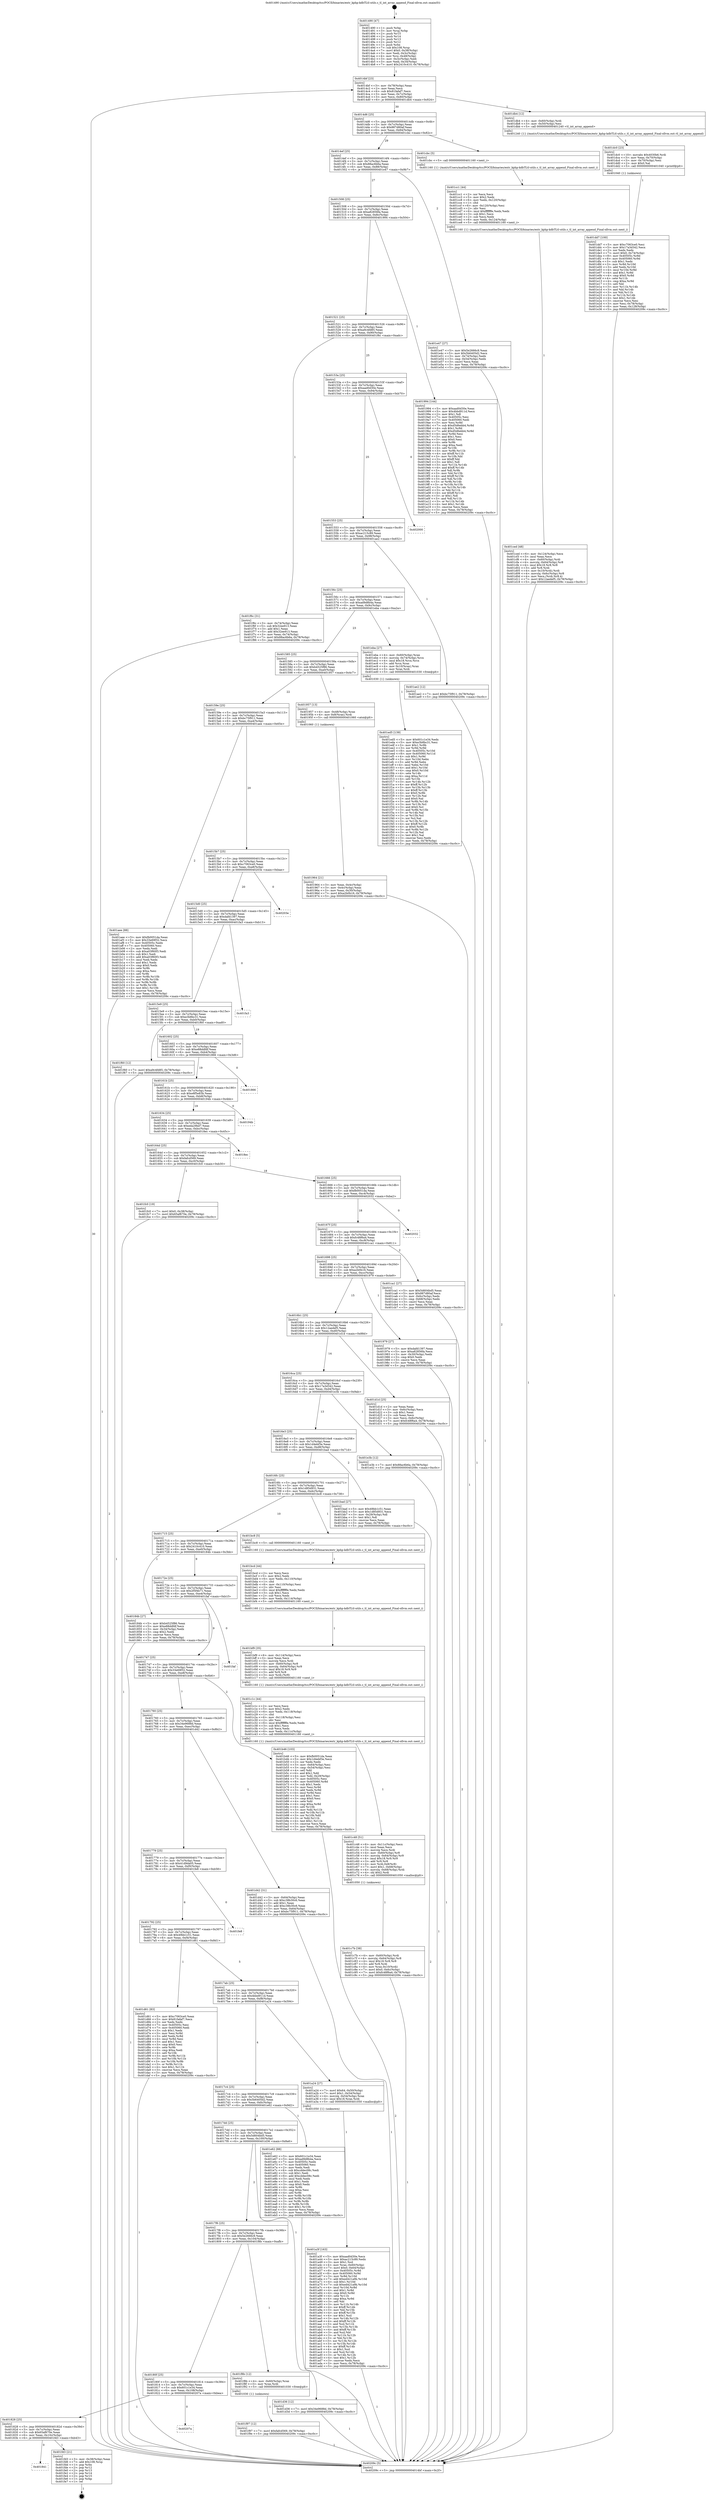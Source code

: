 digraph "0x401490" {
  label = "0x401490 (/mnt/c/Users/mathe/Desktop/tcc/POCII/binaries/extr_kphp-kdbTLtl-utils.c_tl_int_array_append_Final-ollvm.out::main(0))"
  labelloc = "t"
  node[shape=record]

  Entry [label="",width=0.3,height=0.3,shape=circle,fillcolor=black,style=filled]
  "0x4014bf" [label="{
     0x4014bf [23]\l
     | [instrs]\l
     &nbsp;&nbsp;0x4014bf \<+3\>: mov -0x78(%rbp),%eax\l
     &nbsp;&nbsp;0x4014c2 \<+2\>: mov %eax,%ecx\l
     &nbsp;&nbsp;0x4014c4 \<+6\>: sub $0x81fafaf7,%ecx\l
     &nbsp;&nbsp;0x4014ca \<+3\>: mov %eax,-0x7c(%rbp)\l
     &nbsp;&nbsp;0x4014cd \<+3\>: mov %ecx,-0x80(%rbp)\l
     &nbsp;&nbsp;0x4014d0 \<+6\>: je 0000000000401db4 \<main+0x924\>\l
  }"]
  "0x401db4" [label="{
     0x401db4 [12]\l
     | [instrs]\l
     &nbsp;&nbsp;0x401db4 \<+4\>: mov -0x60(%rbp),%rdi\l
     &nbsp;&nbsp;0x401db8 \<+3\>: mov -0x50(%rbp),%esi\l
     &nbsp;&nbsp;0x401dbb \<+5\>: call 0000000000401240 \<tl_int_array_append\>\l
     | [calls]\l
     &nbsp;&nbsp;0x401240 \{1\} (/mnt/c/Users/mathe/Desktop/tcc/POCII/binaries/extr_kphp-kdbTLtl-utils.c_tl_int_array_append_Final-ollvm.out::tl_int_array_append)\l
  }"]
  "0x4014d6" [label="{
     0x4014d6 [25]\l
     | [instrs]\l
     &nbsp;&nbsp;0x4014d6 \<+5\>: jmp 00000000004014db \<main+0x4b\>\l
     &nbsp;&nbsp;0x4014db \<+3\>: mov -0x7c(%rbp),%eax\l
     &nbsp;&nbsp;0x4014de \<+5\>: sub $0x887d80af,%eax\l
     &nbsp;&nbsp;0x4014e3 \<+6\>: mov %eax,-0x84(%rbp)\l
     &nbsp;&nbsp;0x4014e9 \<+6\>: je 0000000000401cbc \<main+0x82c\>\l
  }"]
  Exit [label="",width=0.3,height=0.3,shape=circle,fillcolor=black,style=filled,peripheries=2]
  "0x401cbc" [label="{
     0x401cbc [5]\l
     | [instrs]\l
     &nbsp;&nbsp;0x401cbc \<+5\>: call 0000000000401160 \<next_i\>\l
     | [calls]\l
     &nbsp;&nbsp;0x401160 \{1\} (/mnt/c/Users/mathe/Desktop/tcc/POCII/binaries/extr_kphp-kdbTLtl-utils.c_tl_int_array_append_Final-ollvm.out::next_i)\l
  }"]
  "0x4014ef" [label="{
     0x4014ef [25]\l
     | [instrs]\l
     &nbsp;&nbsp;0x4014ef \<+5\>: jmp 00000000004014f4 \<main+0x64\>\l
     &nbsp;&nbsp;0x4014f4 \<+3\>: mov -0x7c(%rbp),%eax\l
     &nbsp;&nbsp;0x4014f7 \<+5\>: sub $0x88ac6b6a,%eax\l
     &nbsp;&nbsp;0x4014fc \<+6\>: mov %eax,-0x88(%rbp)\l
     &nbsp;&nbsp;0x401502 \<+6\>: je 0000000000401e47 \<main+0x9b7\>\l
  }"]
  "0x401841" [label="{
     0x401841\l
  }", style=dashed]
  "0x401e47" [label="{
     0x401e47 [27]\l
     | [instrs]\l
     &nbsp;&nbsp;0x401e47 \<+5\>: mov $0x5e2666c9,%eax\l
     &nbsp;&nbsp;0x401e4c \<+5\>: mov $0x5b6405d2,%ecx\l
     &nbsp;&nbsp;0x401e51 \<+3\>: mov -0x74(%rbp),%edx\l
     &nbsp;&nbsp;0x401e54 \<+3\>: cmp -0x54(%rbp),%edx\l
     &nbsp;&nbsp;0x401e57 \<+3\>: cmovl %ecx,%eax\l
     &nbsp;&nbsp;0x401e5a \<+3\>: mov %eax,-0x78(%rbp)\l
     &nbsp;&nbsp;0x401e5d \<+5\>: jmp 000000000040209c \<main+0xc0c\>\l
  }"]
  "0x401508" [label="{
     0x401508 [25]\l
     | [instrs]\l
     &nbsp;&nbsp;0x401508 \<+5\>: jmp 000000000040150d \<main+0x7d\>\l
     &nbsp;&nbsp;0x40150d \<+3\>: mov -0x7c(%rbp),%eax\l
     &nbsp;&nbsp;0x401510 \<+5\>: sub $0xa82856fa,%eax\l
     &nbsp;&nbsp;0x401515 \<+6\>: mov %eax,-0x8c(%rbp)\l
     &nbsp;&nbsp;0x40151b \<+6\>: je 0000000000401994 \<main+0x504\>\l
  }"]
  "0x401fd3" [label="{
     0x401fd3 [21]\l
     | [instrs]\l
     &nbsp;&nbsp;0x401fd3 \<+3\>: mov -0x38(%rbp),%eax\l
     &nbsp;&nbsp;0x401fd6 \<+7\>: add $0x108,%rsp\l
     &nbsp;&nbsp;0x401fdd \<+1\>: pop %rbx\l
     &nbsp;&nbsp;0x401fde \<+2\>: pop %r12\l
     &nbsp;&nbsp;0x401fe0 \<+2\>: pop %r13\l
     &nbsp;&nbsp;0x401fe2 \<+2\>: pop %r14\l
     &nbsp;&nbsp;0x401fe4 \<+2\>: pop %r15\l
     &nbsp;&nbsp;0x401fe6 \<+1\>: pop %rbp\l
     &nbsp;&nbsp;0x401fe7 \<+1\>: ret\l
  }"]
  "0x401994" [label="{
     0x401994 [144]\l
     | [instrs]\l
     &nbsp;&nbsp;0x401994 \<+5\>: mov $0xaad0d30e,%eax\l
     &nbsp;&nbsp;0x401999 \<+5\>: mov $0x4bbd911d,%ecx\l
     &nbsp;&nbsp;0x40199e \<+2\>: mov $0x1,%dl\l
     &nbsp;&nbsp;0x4019a0 \<+7\>: mov 0x40505c,%esi\l
     &nbsp;&nbsp;0x4019a7 \<+7\>: mov 0x405060,%edi\l
     &nbsp;&nbsp;0x4019ae \<+3\>: mov %esi,%r8d\l
     &nbsp;&nbsp;0x4019b1 \<+7\>: sub $0xd5d6ebb4,%r8d\l
     &nbsp;&nbsp;0x4019b8 \<+4\>: sub $0x1,%r8d\l
     &nbsp;&nbsp;0x4019bc \<+7\>: add $0xd5d6ebb4,%r8d\l
     &nbsp;&nbsp;0x4019c3 \<+4\>: imul %r8d,%esi\l
     &nbsp;&nbsp;0x4019c7 \<+3\>: and $0x1,%esi\l
     &nbsp;&nbsp;0x4019ca \<+3\>: cmp $0x0,%esi\l
     &nbsp;&nbsp;0x4019cd \<+4\>: sete %r9b\l
     &nbsp;&nbsp;0x4019d1 \<+3\>: cmp $0xa,%edi\l
     &nbsp;&nbsp;0x4019d4 \<+4\>: setl %r10b\l
     &nbsp;&nbsp;0x4019d8 \<+3\>: mov %r9b,%r11b\l
     &nbsp;&nbsp;0x4019db \<+4\>: xor $0xff,%r11b\l
     &nbsp;&nbsp;0x4019df \<+3\>: mov %r10b,%bl\l
     &nbsp;&nbsp;0x4019e2 \<+3\>: xor $0xff,%bl\l
     &nbsp;&nbsp;0x4019e5 \<+3\>: xor $0x1,%dl\l
     &nbsp;&nbsp;0x4019e8 \<+3\>: mov %r11b,%r14b\l
     &nbsp;&nbsp;0x4019eb \<+4\>: and $0xff,%r14b\l
     &nbsp;&nbsp;0x4019ef \<+3\>: and %dl,%r9b\l
     &nbsp;&nbsp;0x4019f2 \<+3\>: mov %bl,%r15b\l
     &nbsp;&nbsp;0x4019f5 \<+4\>: and $0xff,%r15b\l
     &nbsp;&nbsp;0x4019f9 \<+3\>: and %dl,%r10b\l
     &nbsp;&nbsp;0x4019fc \<+3\>: or %r9b,%r14b\l
     &nbsp;&nbsp;0x4019ff \<+3\>: or %r10b,%r15b\l
     &nbsp;&nbsp;0x401a02 \<+3\>: xor %r15b,%r14b\l
     &nbsp;&nbsp;0x401a05 \<+3\>: or %bl,%r11b\l
     &nbsp;&nbsp;0x401a08 \<+4\>: xor $0xff,%r11b\l
     &nbsp;&nbsp;0x401a0c \<+3\>: or $0x1,%dl\l
     &nbsp;&nbsp;0x401a0f \<+3\>: and %dl,%r11b\l
     &nbsp;&nbsp;0x401a12 \<+3\>: or %r11b,%r14b\l
     &nbsp;&nbsp;0x401a15 \<+4\>: test $0x1,%r14b\l
     &nbsp;&nbsp;0x401a19 \<+3\>: cmovne %ecx,%eax\l
     &nbsp;&nbsp;0x401a1c \<+3\>: mov %eax,-0x78(%rbp)\l
     &nbsp;&nbsp;0x401a1f \<+5\>: jmp 000000000040209c \<main+0xc0c\>\l
  }"]
  "0x401521" [label="{
     0x401521 [25]\l
     | [instrs]\l
     &nbsp;&nbsp;0x401521 \<+5\>: jmp 0000000000401526 \<main+0x96\>\l
     &nbsp;&nbsp;0x401526 \<+3\>: mov -0x7c(%rbp),%eax\l
     &nbsp;&nbsp;0x401529 \<+5\>: sub $0xa9c4fd85,%eax\l
     &nbsp;&nbsp;0x40152e \<+6\>: mov %eax,-0x90(%rbp)\l
     &nbsp;&nbsp;0x401534 \<+6\>: je 0000000000401f6c \<main+0xadc\>\l
  }"]
  "0x401828" [label="{
     0x401828 [25]\l
     | [instrs]\l
     &nbsp;&nbsp;0x401828 \<+5\>: jmp 000000000040182d \<main+0x39d\>\l
     &nbsp;&nbsp;0x40182d \<+3\>: mov -0x7c(%rbp),%eax\l
     &nbsp;&nbsp;0x401830 \<+5\>: sub $0x65af670e,%eax\l
     &nbsp;&nbsp;0x401835 \<+6\>: mov %eax,-0x10c(%rbp)\l
     &nbsp;&nbsp;0x40183b \<+6\>: je 0000000000401fd3 \<main+0xb43\>\l
  }"]
  "0x401f6c" [label="{
     0x401f6c [31]\l
     | [instrs]\l
     &nbsp;&nbsp;0x401f6c \<+3\>: mov -0x74(%rbp),%eax\l
     &nbsp;&nbsp;0x401f6f \<+5\>: sub $0x32ee913,%eax\l
     &nbsp;&nbsp;0x401f74 \<+3\>: add $0x1,%eax\l
     &nbsp;&nbsp;0x401f77 \<+5\>: add $0x32ee913,%eax\l
     &nbsp;&nbsp;0x401f7c \<+3\>: mov %eax,-0x74(%rbp)\l
     &nbsp;&nbsp;0x401f7f \<+7\>: movl $0x88ac6b6a,-0x78(%rbp)\l
     &nbsp;&nbsp;0x401f86 \<+5\>: jmp 000000000040209c \<main+0xc0c\>\l
  }"]
  "0x40153a" [label="{
     0x40153a [25]\l
     | [instrs]\l
     &nbsp;&nbsp;0x40153a \<+5\>: jmp 000000000040153f \<main+0xaf\>\l
     &nbsp;&nbsp;0x40153f \<+3\>: mov -0x7c(%rbp),%eax\l
     &nbsp;&nbsp;0x401542 \<+5\>: sub $0xaad0d30e,%eax\l
     &nbsp;&nbsp;0x401547 \<+6\>: mov %eax,-0x94(%rbp)\l
     &nbsp;&nbsp;0x40154d \<+6\>: je 0000000000402000 \<main+0xb70\>\l
  }"]
  "0x40207a" [label="{
     0x40207a\l
  }", style=dashed]
  "0x402000" [label="{
     0x402000\l
  }", style=dashed]
  "0x401553" [label="{
     0x401553 [25]\l
     | [instrs]\l
     &nbsp;&nbsp;0x401553 \<+5\>: jmp 0000000000401558 \<main+0xc8\>\l
     &nbsp;&nbsp;0x401558 \<+3\>: mov -0x7c(%rbp),%eax\l
     &nbsp;&nbsp;0x40155b \<+5\>: sub $0xac215c89,%eax\l
     &nbsp;&nbsp;0x401560 \<+6\>: mov %eax,-0x98(%rbp)\l
     &nbsp;&nbsp;0x401566 \<+6\>: je 0000000000401ae2 \<main+0x652\>\l
  }"]
  "0x401f97" [label="{
     0x401f97 [12]\l
     | [instrs]\l
     &nbsp;&nbsp;0x401f97 \<+7\>: movl $0xfafcd569,-0x78(%rbp)\l
     &nbsp;&nbsp;0x401f9e \<+5\>: jmp 000000000040209c \<main+0xc0c\>\l
  }"]
  "0x401ae2" [label="{
     0x401ae2 [12]\l
     | [instrs]\l
     &nbsp;&nbsp;0x401ae2 \<+7\>: movl $0xbc75f911,-0x78(%rbp)\l
     &nbsp;&nbsp;0x401ae9 \<+5\>: jmp 000000000040209c \<main+0xc0c\>\l
  }"]
  "0x40156c" [label="{
     0x40156c [25]\l
     | [instrs]\l
     &nbsp;&nbsp;0x40156c \<+5\>: jmp 0000000000401571 \<main+0xe1\>\l
     &nbsp;&nbsp;0x401571 \<+3\>: mov -0x7c(%rbp),%eax\l
     &nbsp;&nbsp;0x401574 \<+5\>: sub $0xad9d8b4a,%eax\l
     &nbsp;&nbsp;0x401579 \<+6\>: mov %eax,-0x9c(%rbp)\l
     &nbsp;&nbsp;0x40157f \<+6\>: je 0000000000401eba \<main+0xa2a\>\l
  }"]
  "0x40180f" [label="{
     0x40180f [25]\l
     | [instrs]\l
     &nbsp;&nbsp;0x40180f \<+5\>: jmp 0000000000401814 \<main+0x384\>\l
     &nbsp;&nbsp;0x401814 \<+3\>: mov -0x7c(%rbp),%eax\l
     &nbsp;&nbsp;0x401817 \<+5\>: sub $0x601c1e34,%eax\l
     &nbsp;&nbsp;0x40181c \<+6\>: mov %eax,-0x108(%rbp)\l
     &nbsp;&nbsp;0x401822 \<+6\>: je 000000000040207a \<main+0xbea\>\l
  }"]
  "0x401eba" [label="{
     0x401eba [27]\l
     | [instrs]\l
     &nbsp;&nbsp;0x401eba \<+4\>: mov -0x60(%rbp),%rax\l
     &nbsp;&nbsp;0x401ebe \<+4\>: movslq -0x74(%rbp),%rcx\l
     &nbsp;&nbsp;0x401ec2 \<+4\>: imul $0x18,%rcx,%rcx\l
     &nbsp;&nbsp;0x401ec6 \<+3\>: add %rcx,%rax\l
     &nbsp;&nbsp;0x401ec9 \<+4\>: mov 0x10(%rax),%rax\l
     &nbsp;&nbsp;0x401ecd \<+3\>: mov %rax,%rdi\l
     &nbsp;&nbsp;0x401ed0 \<+5\>: call 0000000000401030 \<free@plt\>\l
     | [calls]\l
     &nbsp;&nbsp;0x401030 \{1\} (unknown)\l
  }"]
  "0x401585" [label="{
     0x401585 [25]\l
     | [instrs]\l
     &nbsp;&nbsp;0x401585 \<+5\>: jmp 000000000040158a \<main+0xfa\>\l
     &nbsp;&nbsp;0x40158a \<+3\>: mov -0x7c(%rbp),%eax\l
     &nbsp;&nbsp;0x40158d \<+5\>: sub $0xb4525f86,%eax\l
     &nbsp;&nbsp;0x401592 \<+6\>: mov %eax,-0xa0(%rbp)\l
     &nbsp;&nbsp;0x401598 \<+6\>: je 0000000000401957 \<main+0x4c7\>\l
  }"]
  "0x401f8b" [label="{
     0x401f8b [12]\l
     | [instrs]\l
     &nbsp;&nbsp;0x401f8b \<+4\>: mov -0x60(%rbp),%rax\l
     &nbsp;&nbsp;0x401f8f \<+3\>: mov %rax,%rdi\l
     &nbsp;&nbsp;0x401f92 \<+5\>: call 0000000000401030 \<free@plt\>\l
     | [calls]\l
     &nbsp;&nbsp;0x401030 \{1\} (unknown)\l
  }"]
  "0x401957" [label="{
     0x401957 [13]\l
     | [instrs]\l
     &nbsp;&nbsp;0x401957 \<+4\>: mov -0x48(%rbp),%rax\l
     &nbsp;&nbsp;0x40195b \<+4\>: mov 0x8(%rax),%rdi\l
     &nbsp;&nbsp;0x40195f \<+5\>: call 0000000000401060 \<atoi@plt\>\l
     | [calls]\l
     &nbsp;&nbsp;0x401060 \{1\} (unknown)\l
  }"]
  "0x40159e" [label="{
     0x40159e [25]\l
     | [instrs]\l
     &nbsp;&nbsp;0x40159e \<+5\>: jmp 00000000004015a3 \<main+0x113\>\l
     &nbsp;&nbsp;0x4015a3 \<+3\>: mov -0x7c(%rbp),%eax\l
     &nbsp;&nbsp;0x4015a6 \<+5\>: sub $0xbc75f911,%eax\l
     &nbsp;&nbsp;0x4015ab \<+6\>: mov %eax,-0xa4(%rbp)\l
     &nbsp;&nbsp;0x4015b1 \<+6\>: je 0000000000401aee \<main+0x65e\>\l
  }"]
  "0x401ed5" [label="{
     0x401ed5 [139]\l
     | [instrs]\l
     &nbsp;&nbsp;0x401ed5 \<+5\>: mov $0x601c1e34,%edx\l
     &nbsp;&nbsp;0x401eda \<+5\>: mov $0xe3b8bc31,%esi\l
     &nbsp;&nbsp;0x401edf \<+3\>: mov $0x1,%r8b\l
     &nbsp;&nbsp;0x401ee2 \<+3\>: xor %r9d,%r9d\l
     &nbsp;&nbsp;0x401ee5 \<+8\>: mov 0x40505c,%r10d\l
     &nbsp;&nbsp;0x401eed \<+8\>: mov 0x405060,%r11d\l
     &nbsp;&nbsp;0x401ef5 \<+4\>: sub $0x1,%r9d\l
     &nbsp;&nbsp;0x401ef9 \<+3\>: mov %r10d,%ebx\l
     &nbsp;&nbsp;0x401efc \<+3\>: add %r9d,%ebx\l
     &nbsp;&nbsp;0x401eff \<+4\>: imul %ebx,%r10d\l
     &nbsp;&nbsp;0x401f03 \<+4\>: and $0x1,%r10d\l
     &nbsp;&nbsp;0x401f07 \<+4\>: cmp $0x0,%r10d\l
     &nbsp;&nbsp;0x401f0b \<+4\>: sete %r14b\l
     &nbsp;&nbsp;0x401f0f \<+4\>: cmp $0xa,%r11d\l
     &nbsp;&nbsp;0x401f13 \<+4\>: setl %r15b\l
     &nbsp;&nbsp;0x401f17 \<+3\>: mov %r14b,%r12b\l
     &nbsp;&nbsp;0x401f1a \<+4\>: xor $0xff,%r12b\l
     &nbsp;&nbsp;0x401f1e \<+3\>: mov %r15b,%r13b\l
     &nbsp;&nbsp;0x401f21 \<+4\>: xor $0xff,%r13b\l
     &nbsp;&nbsp;0x401f25 \<+4\>: xor $0x0,%r8b\l
     &nbsp;&nbsp;0x401f29 \<+3\>: mov %r12b,%al\l
     &nbsp;&nbsp;0x401f2c \<+2\>: and $0x0,%al\l
     &nbsp;&nbsp;0x401f2e \<+3\>: and %r8b,%r14b\l
     &nbsp;&nbsp;0x401f31 \<+3\>: mov %r13b,%cl\l
     &nbsp;&nbsp;0x401f34 \<+3\>: and $0x0,%cl\l
     &nbsp;&nbsp;0x401f37 \<+3\>: and %r8b,%r15b\l
     &nbsp;&nbsp;0x401f3a \<+3\>: or %r14b,%al\l
     &nbsp;&nbsp;0x401f3d \<+3\>: or %r15b,%cl\l
     &nbsp;&nbsp;0x401f40 \<+2\>: xor %cl,%al\l
     &nbsp;&nbsp;0x401f42 \<+3\>: or %r13b,%r12b\l
     &nbsp;&nbsp;0x401f45 \<+4\>: xor $0xff,%r12b\l
     &nbsp;&nbsp;0x401f49 \<+4\>: or $0x0,%r8b\l
     &nbsp;&nbsp;0x401f4d \<+3\>: and %r8b,%r12b\l
     &nbsp;&nbsp;0x401f50 \<+3\>: or %r12b,%al\l
     &nbsp;&nbsp;0x401f53 \<+2\>: test $0x1,%al\l
     &nbsp;&nbsp;0x401f55 \<+3\>: cmovne %esi,%edx\l
     &nbsp;&nbsp;0x401f58 \<+3\>: mov %edx,-0x78(%rbp)\l
     &nbsp;&nbsp;0x401f5b \<+5\>: jmp 000000000040209c \<main+0xc0c\>\l
  }"]
  "0x401aee" [label="{
     0x401aee [88]\l
     | [instrs]\l
     &nbsp;&nbsp;0x401aee \<+5\>: mov $0xfb0051da,%eax\l
     &nbsp;&nbsp;0x401af3 \<+5\>: mov $0x33e69f32,%ecx\l
     &nbsp;&nbsp;0x401af8 \<+7\>: mov 0x40505c,%edx\l
     &nbsp;&nbsp;0x401aff \<+7\>: mov 0x405060,%esi\l
     &nbsp;&nbsp;0x401b06 \<+2\>: mov %edx,%edi\l
     &nbsp;&nbsp;0x401b08 \<+6\>: sub $0xa03f60f3,%edi\l
     &nbsp;&nbsp;0x401b0e \<+3\>: sub $0x1,%edi\l
     &nbsp;&nbsp;0x401b11 \<+6\>: add $0xa03f60f3,%edi\l
     &nbsp;&nbsp;0x401b17 \<+3\>: imul %edi,%edx\l
     &nbsp;&nbsp;0x401b1a \<+3\>: and $0x1,%edx\l
     &nbsp;&nbsp;0x401b1d \<+3\>: cmp $0x0,%edx\l
     &nbsp;&nbsp;0x401b20 \<+4\>: sete %r8b\l
     &nbsp;&nbsp;0x401b24 \<+3\>: cmp $0xa,%esi\l
     &nbsp;&nbsp;0x401b27 \<+4\>: setl %r9b\l
     &nbsp;&nbsp;0x401b2b \<+3\>: mov %r8b,%r10b\l
     &nbsp;&nbsp;0x401b2e \<+3\>: and %r9b,%r10b\l
     &nbsp;&nbsp;0x401b31 \<+3\>: xor %r9b,%r8b\l
     &nbsp;&nbsp;0x401b34 \<+3\>: or %r8b,%r10b\l
     &nbsp;&nbsp;0x401b37 \<+4\>: test $0x1,%r10b\l
     &nbsp;&nbsp;0x401b3b \<+3\>: cmovne %ecx,%eax\l
     &nbsp;&nbsp;0x401b3e \<+3\>: mov %eax,-0x78(%rbp)\l
     &nbsp;&nbsp;0x401b41 \<+5\>: jmp 000000000040209c \<main+0xc0c\>\l
  }"]
  "0x4015b7" [label="{
     0x4015b7 [25]\l
     | [instrs]\l
     &nbsp;&nbsp;0x4015b7 \<+5\>: jmp 00000000004015bc \<main+0x12c\>\l
     &nbsp;&nbsp;0x4015bc \<+3\>: mov -0x7c(%rbp),%eax\l
     &nbsp;&nbsp;0x4015bf \<+5\>: sub $0xc7063ce0,%eax\l
     &nbsp;&nbsp;0x4015c4 \<+6\>: mov %eax,-0xa8(%rbp)\l
     &nbsp;&nbsp;0x4015ca \<+6\>: je 000000000040203e \<main+0xbae\>\l
  }"]
  "0x401dd7" [label="{
     0x401dd7 [100]\l
     | [instrs]\l
     &nbsp;&nbsp;0x401dd7 \<+5\>: mov $0xc7063ce0,%esi\l
     &nbsp;&nbsp;0x401ddc \<+5\>: mov $0x17a3d342,%ecx\l
     &nbsp;&nbsp;0x401de1 \<+2\>: xor %edx,%edx\l
     &nbsp;&nbsp;0x401de3 \<+7\>: movl $0x0,-0x74(%rbp)\l
     &nbsp;&nbsp;0x401dea \<+8\>: mov 0x40505c,%r8d\l
     &nbsp;&nbsp;0x401df2 \<+8\>: mov 0x405060,%r9d\l
     &nbsp;&nbsp;0x401dfa \<+3\>: sub $0x1,%edx\l
     &nbsp;&nbsp;0x401dfd \<+3\>: mov %r8d,%r10d\l
     &nbsp;&nbsp;0x401e00 \<+3\>: add %edx,%r10d\l
     &nbsp;&nbsp;0x401e03 \<+4\>: imul %r10d,%r8d\l
     &nbsp;&nbsp;0x401e07 \<+4\>: and $0x1,%r8d\l
     &nbsp;&nbsp;0x401e0b \<+4\>: cmp $0x0,%r8d\l
     &nbsp;&nbsp;0x401e0f \<+4\>: sete %r11b\l
     &nbsp;&nbsp;0x401e13 \<+4\>: cmp $0xa,%r9d\l
     &nbsp;&nbsp;0x401e17 \<+3\>: setl %bl\l
     &nbsp;&nbsp;0x401e1a \<+3\>: mov %r11b,%r14b\l
     &nbsp;&nbsp;0x401e1d \<+3\>: and %bl,%r14b\l
     &nbsp;&nbsp;0x401e20 \<+3\>: xor %bl,%r11b\l
     &nbsp;&nbsp;0x401e23 \<+3\>: or %r11b,%r14b\l
     &nbsp;&nbsp;0x401e26 \<+4\>: test $0x1,%r14b\l
     &nbsp;&nbsp;0x401e2a \<+3\>: cmovne %ecx,%esi\l
     &nbsp;&nbsp;0x401e2d \<+3\>: mov %esi,-0x78(%rbp)\l
     &nbsp;&nbsp;0x401e30 \<+6\>: mov %eax,-0x128(%rbp)\l
     &nbsp;&nbsp;0x401e36 \<+5\>: jmp 000000000040209c \<main+0xc0c\>\l
  }"]
  "0x40203e" [label="{
     0x40203e\l
  }", style=dashed]
  "0x4015d0" [label="{
     0x4015d0 [25]\l
     | [instrs]\l
     &nbsp;&nbsp;0x4015d0 \<+5\>: jmp 00000000004015d5 \<main+0x145\>\l
     &nbsp;&nbsp;0x4015d5 \<+3\>: mov -0x7c(%rbp),%eax\l
     &nbsp;&nbsp;0x4015d8 \<+5\>: sub $0xdafd1397,%eax\l
     &nbsp;&nbsp;0x4015dd \<+6\>: mov %eax,-0xac(%rbp)\l
     &nbsp;&nbsp;0x4015e3 \<+6\>: je 0000000000401fa3 \<main+0xb13\>\l
  }"]
  "0x401dc0" [label="{
     0x401dc0 [23]\l
     | [instrs]\l
     &nbsp;&nbsp;0x401dc0 \<+10\>: movabs $0x4030b6,%rdi\l
     &nbsp;&nbsp;0x401dca \<+3\>: mov %eax,-0x70(%rbp)\l
     &nbsp;&nbsp;0x401dcd \<+3\>: mov -0x70(%rbp),%esi\l
     &nbsp;&nbsp;0x401dd0 \<+2\>: mov $0x0,%al\l
     &nbsp;&nbsp;0x401dd2 \<+5\>: call 0000000000401040 \<printf@plt\>\l
     | [calls]\l
     &nbsp;&nbsp;0x401040 \{1\} (unknown)\l
  }"]
  "0x401fa3" [label="{
     0x401fa3\l
  }", style=dashed]
  "0x4015e9" [label="{
     0x4015e9 [25]\l
     | [instrs]\l
     &nbsp;&nbsp;0x4015e9 \<+5\>: jmp 00000000004015ee \<main+0x15e\>\l
     &nbsp;&nbsp;0x4015ee \<+3\>: mov -0x7c(%rbp),%eax\l
     &nbsp;&nbsp;0x4015f1 \<+5\>: sub $0xe3b8bc31,%eax\l
     &nbsp;&nbsp;0x4015f6 \<+6\>: mov %eax,-0xb0(%rbp)\l
     &nbsp;&nbsp;0x4015fc \<+6\>: je 0000000000401f60 \<main+0xad0\>\l
  }"]
  "0x4017f6" [label="{
     0x4017f6 [25]\l
     | [instrs]\l
     &nbsp;&nbsp;0x4017f6 \<+5\>: jmp 00000000004017fb \<main+0x36b\>\l
     &nbsp;&nbsp;0x4017fb \<+3\>: mov -0x7c(%rbp),%eax\l
     &nbsp;&nbsp;0x4017fe \<+5\>: sub $0x5e2666c9,%eax\l
     &nbsp;&nbsp;0x401803 \<+6\>: mov %eax,-0x104(%rbp)\l
     &nbsp;&nbsp;0x401809 \<+6\>: je 0000000000401f8b \<main+0xafb\>\l
  }"]
  "0x401f60" [label="{
     0x401f60 [12]\l
     | [instrs]\l
     &nbsp;&nbsp;0x401f60 \<+7\>: movl $0xa9c4fd85,-0x78(%rbp)\l
     &nbsp;&nbsp;0x401f67 \<+5\>: jmp 000000000040209c \<main+0xc0c\>\l
  }"]
  "0x401602" [label="{
     0x401602 [25]\l
     | [instrs]\l
     &nbsp;&nbsp;0x401602 \<+5\>: jmp 0000000000401607 \<main+0x177\>\l
     &nbsp;&nbsp;0x401607 \<+3\>: mov -0x7c(%rbp),%eax\l
     &nbsp;&nbsp;0x40160a \<+5\>: sub $0xe88ddfdf,%eax\l
     &nbsp;&nbsp;0x40160f \<+6\>: mov %eax,-0xb4(%rbp)\l
     &nbsp;&nbsp;0x401615 \<+6\>: je 0000000000401866 \<main+0x3d6\>\l
  }"]
  "0x401d36" [label="{
     0x401d36 [12]\l
     | [instrs]\l
     &nbsp;&nbsp;0x401d36 \<+7\>: movl $0x34e9688d,-0x78(%rbp)\l
     &nbsp;&nbsp;0x401d3d \<+5\>: jmp 000000000040209c \<main+0xc0c\>\l
  }"]
  "0x401866" [label="{
     0x401866\l
  }", style=dashed]
  "0x40161b" [label="{
     0x40161b [25]\l
     | [instrs]\l
     &nbsp;&nbsp;0x40161b \<+5\>: jmp 0000000000401620 \<main+0x190\>\l
     &nbsp;&nbsp;0x401620 \<+3\>: mov -0x7c(%rbp),%eax\l
     &nbsp;&nbsp;0x401623 \<+5\>: sub $0xe8f5e83b,%eax\l
     &nbsp;&nbsp;0x401628 \<+6\>: mov %eax,-0xb8(%rbp)\l
     &nbsp;&nbsp;0x40162e \<+6\>: je 000000000040194b \<main+0x4bb\>\l
  }"]
  "0x4017dd" [label="{
     0x4017dd [25]\l
     | [instrs]\l
     &nbsp;&nbsp;0x4017dd \<+5\>: jmp 00000000004017e2 \<main+0x352\>\l
     &nbsp;&nbsp;0x4017e2 \<+3\>: mov -0x7c(%rbp),%eax\l
     &nbsp;&nbsp;0x4017e5 \<+5\>: sub $0x5d604bd5,%eax\l
     &nbsp;&nbsp;0x4017ea \<+6\>: mov %eax,-0x100(%rbp)\l
     &nbsp;&nbsp;0x4017f0 \<+6\>: je 0000000000401d36 \<main+0x8a6\>\l
  }"]
  "0x40194b" [label="{
     0x40194b\l
  }", style=dashed]
  "0x401634" [label="{
     0x401634 [25]\l
     | [instrs]\l
     &nbsp;&nbsp;0x401634 \<+5\>: jmp 0000000000401639 \<main+0x1a9\>\l
     &nbsp;&nbsp;0x401639 \<+3\>: mov -0x7c(%rbp),%eax\l
     &nbsp;&nbsp;0x40163c \<+5\>: sub $0xeda29bd7,%eax\l
     &nbsp;&nbsp;0x401641 \<+6\>: mov %eax,-0xbc(%rbp)\l
     &nbsp;&nbsp;0x401647 \<+6\>: je 00000000004018ec \<main+0x45c\>\l
  }"]
  "0x401e62" [label="{
     0x401e62 [88]\l
     | [instrs]\l
     &nbsp;&nbsp;0x401e62 \<+5\>: mov $0x601c1e34,%eax\l
     &nbsp;&nbsp;0x401e67 \<+5\>: mov $0xad9d8b4a,%ecx\l
     &nbsp;&nbsp;0x401e6c \<+7\>: mov 0x40505c,%edx\l
     &nbsp;&nbsp;0x401e73 \<+7\>: mov 0x405060,%esi\l
     &nbsp;&nbsp;0x401e7a \<+2\>: mov %edx,%edi\l
     &nbsp;&nbsp;0x401e7c \<+6\>: sub $0xcddec08c,%edi\l
     &nbsp;&nbsp;0x401e82 \<+3\>: sub $0x1,%edi\l
     &nbsp;&nbsp;0x401e85 \<+6\>: add $0xcddec08c,%edi\l
     &nbsp;&nbsp;0x401e8b \<+3\>: imul %edi,%edx\l
     &nbsp;&nbsp;0x401e8e \<+3\>: and $0x1,%edx\l
     &nbsp;&nbsp;0x401e91 \<+3\>: cmp $0x0,%edx\l
     &nbsp;&nbsp;0x401e94 \<+4\>: sete %r8b\l
     &nbsp;&nbsp;0x401e98 \<+3\>: cmp $0xa,%esi\l
     &nbsp;&nbsp;0x401e9b \<+4\>: setl %r9b\l
     &nbsp;&nbsp;0x401e9f \<+3\>: mov %r8b,%r10b\l
     &nbsp;&nbsp;0x401ea2 \<+3\>: and %r9b,%r10b\l
     &nbsp;&nbsp;0x401ea5 \<+3\>: xor %r9b,%r8b\l
     &nbsp;&nbsp;0x401ea8 \<+3\>: or %r8b,%r10b\l
     &nbsp;&nbsp;0x401eab \<+4\>: test $0x1,%r10b\l
     &nbsp;&nbsp;0x401eaf \<+3\>: cmovne %ecx,%eax\l
     &nbsp;&nbsp;0x401eb2 \<+3\>: mov %eax,-0x78(%rbp)\l
     &nbsp;&nbsp;0x401eb5 \<+5\>: jmp 000000000040209c \<main+0xc0c\>\l
  }"]
  "0x4018ec" [label="{
     0x4018ec\l
  }", style=dashed]
  "0x40164d" [label="{
     0x40164d [25]\l
     | [instrs]\l
     &nbsp;&nbsp;0x40164d \<+5\>: jmp 0000000000401652 \<main+0x1c2\>\l
     &nbsp;&nbsp;0x401652 \<+3\>: mov -0x7c(%rbp),%eax\l
     &nbsp;&nbsp;0x401655 \<+5\>: sub $0xfafcd569,%eax\l
     &nbsp;&nbsp;0x40165a \<+6\>: mov %eax,-0xc0(%rbp)\l
     &nbsp;&nbsp;0x401660 \<+6\>: je 0000000000401fc0 \<main+0xb30\>\l
  }"]
  "0x401ced" [label="{
     0x401ced [48]\l
     | [instrs]\l
     &nbsp;&nbsp;0x401ced \<+6\>: mov -0x124(%rbp),%ecx\l
     &nbsp;&nbsp;0x401cf3 \<+3\>: imul %eax,%ecx\l
     &nbsp;&nbsp;0x401cf6 \<+4\>: mov -0x60(%rbp),%rdi\l
     &nbsp;&nbsp;0x401cfa \<+4\>: movslq -0x64(%rbp),%r8\l
     &nbsp;&nbsp;0x401cfe \<+4\>: imul $0x18,%r8,%r8\l
     &nbsp;&nbsp;0x401d02 \<+3\>: add %r8,%rdi\l
     &nbsp;&nbsp;0x401d05 \<+4\>: mov 0x10(%rdi),%rdi\l
     &nbsp;&nbsp;0x401d09 \<+4\>: movslq -0x6c(%rbp),%r8\l
     &nbsp;&nbsp;0x401d0d \<+4\>: mov %ecx,(%rdi,%r8,4)\l
     &nbsp;&nbsp;0x401d11 \<+7\>: movl $0x12aedef5,-0x78(%rbp)\l
     &nbsp;&nbsp;0x401d18 \<+5\>: jmp 000000000040209c \<main+0xc0c\>\l
  }"]
  "0x401fc0" [label="{
     0x401fc0 [19]\l
     | [instrs]\l
     &nbsp;&nbsp;0x401fc0 \<+7\>: movl $0x0,-0x38(%rbp)\l
     &nbsp;&nbsp;0x401fc7 \<+7\>: movl $0x65af670e,-0x78(%rbp)\l
     &nbsp;&nbsp;0x401fce \<+5\>: jmp 000000000040209c \<main+0xc0c\>\l
  }"]
  "0x401666" [label="{
     0x401666 [25]\l
     | [instrs]\l
     &nbsp;&nbsp;0x401666 \<+5\>: jmp 000000000040166b \<main+0x1db\>\l
     &nbsp;&nbsp;0x40166b \<+3\>: mov -0x7c(%rbp),%eax\l
     &nbsp;&nbsp;0x40166e \<+5\>: sub $0xfb0051da,%eax\l
     &nbsp;&nbsp;0x401673 \<+6\>: mov %eax,-0xc4(%rbp)\l
     &nbsp;&nbsp;0x401679 \<+6\>: je 0000000000402032 \<main+0xba2\>\l
  }"]
  "0x401cc1" [label="{
     0x401cc1 [44]\l
     | [instrs]\l
     &nbsp;&nbsp;0x401cc1 \<+2\>: xor %ecx,%ecx\l
     &nbsp;&nbsp;0x401cc3 \<+5\>: mov $0x2,%edx\l
     &nbsp;&nbsp;0x401cc8 \<+6\>: mov %edx,-0x120(%rbp)\l
     &nbsp;&nbsp;0x401cce \<+1\>: cltd\l
     &nbsp;&nbsp;0x401ccf \<+6\>: mov -0x120(%rbp),%esi\l
     &nbsp;&nbsp;0x401cd5 \<+2\>: idiv %esi\l
     &nbsp;&nbsp;0x401cd7 \<+6\>: imul $0xfffffffe,%edx,%edx\l
     &nbsp;&nbsp;0x401cdd \<+3\>: sub $0x1,%ecx\l
     &nbsp;&nbsp;0x401ce0 \<+2\>: sub %ecx,%edx\l
     &nbsp;&nbsp;0x401ce2 \<+6\>: mov %edx,-0x124(%rbp)\l
     &nbsp;&nbsp;0x401ce8 \<+5\>: call 0000000000401160 \<next_i\>\l
     | [calls]\l
     &nbsp;&nbsp;0x401160 \{1\} (/mnt/c/Users/mathe/Desktop/tcc/POCII/binaries/extr_kphp-kdbTLtl-utils.c_tl_int_array_append_Final-ollvm.out::next_i)\l
  }"]
  "0x402032" [label="{
     0x402032\l
  }", style=dashed]
  "0x40167f" [label="{
     0x40167f [25]\l
     | [instrs]\l
     &nbsp;&nbsp;0x40167f \<+5\>: jmp 0000000000401684 \<main+0x1f4\>\l
     &nbsp;&nbsp;0x401684 \<+3\>: mov -0x7c(%rbp),%eax\l
     &nbsp;&nbsp;0x401687 \<+5\>: sub $0xfc48f6a4,%eax\l
     &nbsp;&nbsp;0x40168c \<+6\>: mov %eax,-0xc8(%rbp)\l
     &nbsp;&nbsp;0x401692 \<+6\>: je 0000000000401ca1 \<main+0x811\>\l
  }"]
  "0x401c7b" [label="{
     0x401c7b [38]\l
     | [instrs]\l
     &nbsp;&nbsp;0x401c7b \<+4\>: mov -0x60(%rbp),%rdi\l
     &nbsp;&nbsp;0x401c7f \<+4\>: movslq -0x64(%rbp),%r8\l
     &nbsp;&nbsp;0x401c83 \<+4\>: imul $0x18,%r8,%r8\l
     &nbsp;&nbsp;0x401c87 \<+3\>: add %r8,%rdi\l
     &nbsp;&nbsp;0x401c8a \<+4\>: mov %rax,0x10(%rdi)\l
     &nbsp;&nbsp;0x401c8e \<+7\>: movl $0x0,-0x6c(%rbp)\l
     &nbsp;&nbsp;0x401c95 \<+7\>: movl $0xfc48f6a4,-0x78(%rbp)\l
     &nbsp;&nbsp;0x401c9c \<+5\>: jmp 000000000040209c \<main+0xc0c\>\l
  }"]
  "0x401ca1" [label="{
     0x401ca1 [27]\l
     | [instrs]\l
     &nbsp;&nbsp;0x401ca1 \<+5\>: mov $0x5d604bd5,%eax\l
     &nbsp;&nbsp;0x401ca6 \<+5\>: mov $0x887d80af,%ecx\l
     &nbsp;&nbsp;0x401cab \<+3\>: mov -0x6c(%rbp),%edx\l
     &nbsp;&nbsp;0x401cae \<+3\>: cmp -0x68(%rbp),%edx\l
     &nbsp;&nbsp;0x401cb1 \<+3\>: cmovl %ecx,%eax\l
     &nbsp;&nbsp;0x401cb4 \<+3\>: mov %eax,-0x78(%rbp)\l
     &nbsp;&nbsp;0x401cb7 \<+5\>: jmp 000000000040209c \<main+0xc0c\>\l
  }"]
  "0x401698" [label="{
     0x401698 [25]\l
     | [instrs]\l
     &nbsp;&nbsp;0x401698 \<+5\>: jmp 000000000040169d \<main+0x20d\>\l
     &nbsp;&nbsp;0x40169d \<+3\>: mov -0x7c(%rbp),%eax\l
     &nbsp;&nbsp;0x4016a0 \<+5\>: sub $0xa2b0b16,%eax\l
     &nbsp;&nbsp;0x4016a5 \<+6\>: mov %eax,-0xcc(%rbp)\l
     &nbsp;&nbsp;0x4016ab \<+6\>: je 0000000000401979 \<main+0x4e9\>\l
  }"]
  "0x401c48" [label="{
     0x401c48 [51]\l
     | [instrs]\l
     &nbsp;&nbsp;0x401c48 \<+6\>: mov -0x11c(%rbp),%ecx\l
     &nbsp;&nbsp;0x401c4e \<+3\>: imul %eax,%ecx\l
     &nbsp;&nbsp;0x401c51 \<+3\>: movslq %ecx,%rdi\l
     &nbsp;&nbsp;0x401c54 \<+4\>: mov -0x60(%rbp),%r8\l
     &nbsp;&nbsp;0x401c58 \<+4\>: movslq -0x64(%rbp),%r9\l
     &nbsp;&nbsp;0x401c5c \<+4\>: imul $0x18,%r9,%r9\l
     &nbsp;&nbsp;0x401c60 \<+3\>: add %r9,%r8\l
     &nbsp;&nbsp;0x401c63 \<+4\>: mov %rdi,0x8(%r8)\l
     &nbsp;&nbsp;0x401c67 \<+7\>: movl $0x1,-0x68(%rbp)\l
     &nbsp;&nbsp;0x401c6e \<+4\>: movslq -0x68(%rbp),%rdi\l
     &nbsp;&nbsp;0x401c72 \<+4\>: shl $0x2,%rdi\l
     &nbsp;&nbsp;0x401c76 \<+5\>: call 0000000000401050 \<malloc@plt\>\l
     | [calls]\l
     &nbsp;&nbsp;0x401050 \{1\} (unknown)\l
  }"]
  "0x401979" [label="{
     0x401979 [27]\l
     | [instrs]\l
     &nbsp;&nbsp;0x401979 \<+5\>: mov $0xdafd1397,%eax\l
     &nbsp;&nbsp;0x40197e \<+5\>: mov $0xa82856fa,%ecx\l
     &nbsp;&nbsp;0x401983 \<+3\>: mov -0x30(%rbp),%edx\l
     &nbsp;&nbsp;0x401986 \<+3\>: cmp $0x0,%edx\l
     &nbsp;&nbsp;0x401989 \<+3\>: cmove %ecx,%eax\l
     &nbsp;&nbsp;0x40198c \<+3\>: mov %eax,-0x78(%rbp)\l
     &nbsp;&nbsp;0x40198f \<+5\>: jmp 000000000040209c \<main+0xc0c\>\l
  }"]
  "0x4016b1" [label="{
     0x4016b1 [25]\l
     | [instrs]\l
     &nbsp;&nbsp;0x4016b1 \<+5\>: jmp 00000000004016b6 \<main+0x226\>\l
     &nbsp;&nbsp;0x4016b6 \<+3\>: mov -0x7c(%rbp),%eax\l
     &nbsp;&nbsp;0x4016b9 \<+5\>: sub $0x12aedef5,%eax\l
     &nbsp;&nbsp;0x4016be \<+6\>: mov %eax,-0xd0(%rbp)\l
     &nbsp;&nbsp;0x4016c4 \<+6\>: je 0000000000401d1d \<main+0x88d\>\l
  }"]
  "0x401c1c" [label="{
     0x401c1c [44]\l
     | [instrs]\l
     &nbsp;&nbsp;0x401c1c \<+2\>: xor %ecx,%ecx\l
     &nbsp;&nbsp;0x401c1e \<+5\>: mov $0x2,%edx\l
     &nbsp;&nbsp;0x401c23 \<+6\>: mov %edx,-0x118(%rbp)\l
     &nbsp;&nbsp;0x401c29 \<+1\>: cltd\l
     &nbsp;&nbsp;0x401c2a \<+6\>: mov -0x118(%rbp),%esi\l
     &nbsp;&nbsp;0x401c30 \<+2\>: idiv %esi\l
     &nbsp;&nbsp;0x401c32 \<+6\>: imul $0xfffffffe,%edx,%edx\l
     &nbsp;&nbsp;0x401c38 \<+3\>: sub $0x1,%ecx\l
     &nbsp;&nbsp;0x401c3b \<+2\>: sub %ecx,%edx\l
     &nbsp;&nbsp;0x401c3d \<+6\>: mov %edx,-0x11c(%rbp)\l
     &nbsp;&nbsp;0x401c43 \<+5\>: call 0000000000401160 \<next_i\>\l
     | [calls]\l
     &nbsp;&nbsp;0x401160 \{1\} (/mnt/c/Users/mathe/Desktop/tcc/POCII/binaries/extr_kphp-kdbTLtl-utils.c_tl_int_array_append_Final-ollvm.out::next_i)\l
  }"]
  "0x401d1d" [label="{
     0x401d1d [25]\l
     | [instrs]\l
     &nbsp;&nbsp;0x401d1d \<+2\>: xor %eax,%eax\l
     &nbsp;&nbsp;0x401d1f \<+3\>: mov -0x6c(%rbp),%ecx\l
     &nbsp;&nbsp;0x401d22 \<+3\>: sub $0x1,%eax\l
     &nbsp;&nbsp;0x401d25 \<+2\>: sub %eax,%ecx\l
     &nbsp;&nbsp;0x401d27 \<+3\>: mov %ecx,-0x6c(%rbp)\l
     &nbsp;&nbsp;0x401d2a \<+7\>: movl $0xfc48f6a4,-0x78(%rbp)\l
     &nbsp;&nbsp;0x401d31 \<+5\>: jmp 000000000040209c \<main+0xc0c\>\l
  }"]
  "0x4016ca" [label="{
     0x4016ca [25]\l
     | [instrs]\l
     &nbsp;&nbsp;0x4016ca \<+5\>: jmp 00000000004016cf \<main+0x23f\>\l
     &nbsp;&nbsp;0x4016cf \<+3\>: mov -0x7c(%rbp),%eax\l
     &nbsp;&nbsp;0x4016d2 \<+5\>: sub $0x17a3d342,%eax\l
     &nbsp;&nbsp;0x4016d7 \<+6\>: mov %eax,-0xd4(%rbp)\l
     &nbsp;&nbsp;0x4016dd \<+6\>: je 0000000000401e3b \<main+0x9ab\>\l
  }"]
  "0x401bf9" [label="{
     0x401bf9 [35]\l
     | [instrs]\l
     &nbsp;&nbsp;0x401bf9 \<+6\>: mov -0x114(%rbp),%ecx\l
     &nbsp;&nbsp;0x401bff \<+3\>: imul %eax,%ecx\l
     &nbsp;&nbsp;0x401c02 \<+3\>: movslq %ecx,%rdi\l
     &nbsp;&nbsp;0x401c05 \<+4\>: mov -0x60(%rbp),%r8\l
     &nbsp;&nbsp;0x401c09 \<+4\>: movslq -0x64(%rbp),%r9\l
     &nbsp;&nbsp;0x401c0d \<+4\>: imul $0x18,%r9,%r9\l
     &nbsp;&nbsp;0x401c11 \<+3\>: add %r9,%r8\l
     &nbsp;&nbsp;0x401c14 \<+3\>: mov %rdi,(%r8)\l
     &nbsp;&nbsp;0x401c17 \<+5\>: call 0000000000401160 \<next_i\>\l
     | [calls]\l
     &nbsp;&nbsp;0x401160 \{1\} (/mnt/c/Users/mathe/Desktop/tcc/POCII/binaries/extr_kphp-kdbTLtl-utils.c_tl_int_array_append_Final-ollvm.out::next_i)\l
  }"]
  "0x401e3b" [label="{
     0x401e3b [12]\l
     | [instrs]\l
     &nbsp;&nbsp;0x401e3b \<+7\>: movl $0x88ac6b6a,-0x78(%rbp)\l
     &nbsp;&nbsp;0x401e42 \<+5\>: jmp 000000000040209c \<main+0xc0c\>\l
  }"]
  "0x4016e3" [label="{
     0x4016e3 [25]\l
     | [instrs]\l
     &nbsp;&nbsp;0x4016e3 \<+5\>: jmp 00000000004016e8 \<main+0x258\>\l
     &nbsp;&nbsp;0x4016e8 \<+3\>: mov -0x7c(%rbp),%eax\l
     &nbsp;&nbsp;0x4016eb \<+5\>: sub $0x1d4ebf3e,%eax\l
     &nbsp;&nbsp;0x4016f0 \<+6\>: mov %eax,-0xd8(%rbp)\l
     &nbsp;&nbsp;0x4016f6 \<+6\>: je 0000000000401bad \<main+0x71d\>\l
  }"]
  "0x401bcd" [label="{
     0x401bcd [44]\l
     | [instrs]\l
     &nbsp;&nbsp;0x401bcd \<+2\>: xor %ecx,%ecx\l
     &nbsp;&nbsp;0x401bcf \<+5\>: mov $0x2,%edx\l
     &nbsp;&nbsp;0x401bd4 \<+6\>: mov %edx,-0x110(%rbp)\l
     &nbsp;&nbsp;0x401bda \<+1\>: cltd\l
     &nbsp;&nbsp;0x401bdb \<+6\>: mov -0x110(%rbp),%esi\l
     &nbsp;&nbsp;0x401be1 \<+2\>: idiv %esi\l
     &nbsp;&nbsp;0x401be3 \<+6\>: imul $0xfffffffe,%edx,%edx\l
     &nbsp;&nbsp;0x401be9 \<+3\>: sub $0x1,%ecx\l
     &nbsp;&nbsp;0x401bec \<+2\>: sub %ecx,%edx\l
     &nbsp;&nbsp;0x401bee \<+6\>: mov %edx,-0x114(%rbp)\l
     &nbsp;&nbsp;0x401bf4 \<+5\>: call 0000000000401160 \<next_i\>\l
     | [calls]\l
     &nbsp;&nbsp;0x401160 \{1\} (/mnt/c/Users/mathe/Desktop/tcc/POCII/binaries/extr_kphp-kdbTLtl-utils.c_tl_int_array_append_Final-ollvm.out::next_i)\l
  }"]
  "0x401bad" [label="{
     0x401bad [27]\l
     | [instrs]\l
     &nbsp;&nbsp;0x401bad \<+5\>: mov $0x49bb1c51,%eax\l
     &nbsp;&nbsp;0x401bb2 \<+5\>: mov $0x1d85d931,%ecx\l
     &nbsp;&nbsp;0x401bb7 \<+3\>: mov -0x29(%rbp),%dl\l
     &nbsp;&nbsp;0x401bba \<+3\>: test $0x1,%dl\l
     &nbsp;&nbsp;0x401bbd \<+3\>: cmovne %ecx,%eax\l
     &nbsp;&nbsp;0x401bc0 \<+3\>: mov %eax,-0x78(%rbp)\l
     &nbsp;&nbsp;0x401bc3 \<+5\>: jmp 000000000040209c \<main+0xc0c\>\l
  }"]
  "0x4016fc" [label="{
     0x4016fc [25]\l
     | [instrs]\l
     &nbsp;&nbsp;0x4016fc \<+5\>: jmp 0000000000401701 \<main+0x271\>\l
     &nbsp;&nbsp;0x401701 \<+3\>: mov -0x7c(%rbp),%eax\l
     &nbsp;&nbsp;0x401704 \<+5\>: sub $0x1d85d931,%eax\l
     &nbsp;&nbsp;0x401709 \<+6\>: mov %eax,-0xdc(%rbp)\l
     &nbsp;&nbsp;0x40170f \<+6\>: je 0000000000401bc8 \<main+0x738\>\l
  }"]
  "0x401a3f" [label="{
     0x401a3f [163]\l
     | [instrs]\l
     &nbsp;&nbsp;0x401a3f \<+5\>: mov $0xaad0d30e,%ecx\l
     &nbsp;&nbsp;0x401a44 \<+5\>: mov $0xac215c89,%edx\l
     &nbsp;&nbsp;0x401a49 \<+3\>: mov $0x1,%sil\l
     &nbsp;&nbsp;0x401a4c \<+4\>: mov %rax,-0x60(%rbp)\l
     &nbsp;&nbsp;0x401a50 \<+7\>: movl $0x0,-0x64(%rbp)\l
     &nbsp;&nbsp;0x401a57 \<+8\>: mov 0x40505c,%r8d\l
     &nbsp;&nbsp;0x401a5f \<+8\>: mov 0x405060,%r9d\l
     &nbsp;&nbsp;0x401a67 \<+3\>: mov %r8d,%r10d\l
     &nbsp;&nbsp;0x401a6a \<+7\>: add $0xed421a9b,%r10d\l
     &nbsp;&nbsp;0x401a71 \<+4\>: sub $0x1,%r10d\l
     &nbsp;&nbsp;0x401a75 \<+7\>: sub $0xed421a9b,%r10d\l
     &nbsp;&nbsp;0x401a7c \<+4\>: imul %r10d,%r8d\l
     &nbsp;&nbsp;0x401a80 \<+4\>: and $0x1,%r8d\l
     &nbsp;&nbsp;0x401a84 \<+4\>: cmp $0x0,%r8d\l
     &nbsp;&nbsp;0x401a88 \<+4\>: sete %r11b\l
     &nbsp;&nbsp;0x401a8c \<+4\>: cmp $0xa,%r9d\l
     &nbsp;&nbsp;0x401a90 \<+3\>: setl %bl\l
     &nbsp;&nbsp;0x401a93 \<+3\>: mov %r11b,%r14b\l
     &nbsp;&nbsp;0x401a96 \<+4\>: xor $0xff,%r14b\l
     &nbsp;&nbsp;0x401a9a \<+3\>: mov %bl,%r15b\l
     &nbsp;&nbsp;0x401a9d \<+4\>: xor $0xff,%r15b\l
     &nbsp;&nbsp;0x401aa1 \<+4\>: xor $0x1,%sil\l
     &nbsp;&nbsp;0x401aa5 \<+3\>: mov %r14b,%r12b\l
     &nbsp;&nbsp;0x401aa8 \<+4\>: and $0xff,%r12b\l
     &nbsp;&nbsp;0x401aac \<+3\>: and %sil,%r11b\l
     &nbsp;&nbsp;0x401aaf \<+3\>: mov %r15b,%r13b\l
     &nbsp;&nbsp;0x401ab2 \<+4\>: and $0xff,%r13b\l
     &nbsp;&nbsp;0x401ab6 \<+3\>: and %sil,%bl\l
     &nbsp;&nbsp;0x401ab9 \<+3\>: or %r11b,%r12b\l
     &nbsp;&nbsp;0x401abc \<+3\>: or %bl,%r13b\l
     &nbsp;&nbsp;0x401abf \<+3\>: xor %r13b,%r12b\l
     &nbsp;&nbsp;0x401ac2 \<+3\>: or %r15b,%r14b\l
     &nbsp;&nbsp;0x401ac5 \<+4\>: xor $0xff,%r14b\l
     &nbsp;&nbsp;0x401ac9 \<+4\>: or $0x1,%sil\l
     &nbsp;&nbsp;0x401acd \<+3\>: and %sil,%r14b\l
     &nbsp;&nbsp;0x401ad0 \<+3\>: or %r14b,%r12b\l
     &nbsp;&nbsp;0x401ad3 \<+4\>: test $0x1,%r12b\l
     &nbsp;&nbsp;0x401ad7 \<+3\>: cmovne %edx,%ecx\l
     &nbsp;&nbsp;0x401ada \<+3\>: mov %ecx,-0x78(%rbp)\l
     &nbsp;&nbsp;0x401add \<+5\>: jmp 000000000040209c \<main+0xc0c\>\l
  }"]
  "0x401bc8" [label="{
     0x401bc8 [5]\l
     | [instrs]\l
     &nbsp;&nbsp;0x401bc8 \<+5\>: call 0000000000401160 \<next_i\>\l
     | [calls]\l
     &nbsp;&nbsp;0x401160 \{1\} (/mnt/c/Users/mathe/Desktop/tcc/POCII/binaries/extr_kphp-kdbTLtl-utils.c_tl_int_array_append_Final-ollvm.out::next_i)\l
  }"]
  "0x401715" [label="{
     0x401715 [25]\l
     | [instrs]\l
     &nbsp;&nbsp;0x401715 \<+5\>: jmp 000000000040171a \<main+0x28a\>\l
     &nbsp;&nbsp;0x40171a \<+3\>: mov -0x7c(%rbp),%eax\l
     &nbsp;&nbsp;0x40171d \<+5\>: sub $0x2410c410,%eax\l
     &nbsp;&nbsp;0x401722 \<+6\>: mov %eax,-0xe0(%rbp)\l
     &nbsp;&nbsp;0x401728 \<+6\>: je 000000000040184b \<main+0x3bb\>\l
  }"]
  "0x4017c4" [label="{
     0x4017c4 [25]\l
     | [instrs]\l
     &nbsp;&nbsp;0x4017c4 \<+5\>: jmp 00000000004017c9 \<main+0x339\>\l
     &nbsp;&nbsp;0x4017c9 \<+3\>: mov -0x7c(%rbp),%eax\l
     &nbsp;&nbsp;0x4017cc \<+5\>: sub $0x5b6405d2,%eax\l
     &nbsp;&nbsp;0x4017d1 \<+6\>: mov %eax,-0xfc(%rbp)\l
     &nbsp;&nbsp;0x4017d7 \<+6\>: je 0000000000401e62 \<main+0x9d2\>\l
  }"]
  "0x40184b" [label="{
     0x40184b [27]\l
     | [instrs]\l
     &nbsp;&nbsp;0x40184b \<+5\>: mov $0xb4525f86,%eax\l
     &nbsp;&nbsp;0x401850 \<+5\>: mov $0xe88ddfdf,%ecx\l
     &nbsp;&nbsp;0x401855 \<+3\>: mov -0x34(%rbp),%edx\l
     &nbsp;&nbsp;0x401858 \<+3\>: cmp $0x2,%edx\l
     &nbsp;&nbsp;0x40185b \<+3\>: cmovne %ecx,%eax\l
     &nbsp;&nbsp;0x40185e \<+3\>: mov %eax,-0x78(%rbp)\l
     &nbsp;&nbsp;0x401861 \<+5\>: jmp 000000000040209c \<main+0xc0c\>\l
  }"]
  "0x40172e" [label="{
     0x40172e [25]\l
     | [instrs]\l
     &nbsp;&nbsp;0x40172e \<+5\>: jmp 0000000000401733 \<main+0x2a3\>\l
     &nbsp;&nbsp;0x401733 \<+3\>: mov -0x7c(%rbp),%eax\l
     &nbsp;&nbsp;0x401736 \<+5\>: sub $0x2f5f4b71,%eax\l
     &nbsp;&nbsp;0x40173b \<+6\>: mov %eax,-0xe4(%rbp)\l
     &nbsp;&nbsp;0x401741 \<+6\>: je 0000000000401faf \<main+0xb1f\>\l
  }"]
  "0x40209c" [label="{
     0x40209c [5]\l
     | [instrs]\l
     &nbsp;&nbsp;0x40209c \<+5\>: jmp 00000000004014bf \<main+0x2f\>\l
  }"]
  "0x401490" [label="{
     0x401490 [47]\l
     | [instrs]\l
     &nbsp;&nbsp;0x401490 \<+1\>: push %rbp\l
     &nbsp;&nbsp;0x401491 \<+3\>: mov %rsp,%rbp\l
     &nbsp;&nbsp;0x401494 \<+2\>: push %r15\l
     &nbsp;&nbsp;0x401496 \<+2\>: push %r14\l
     &nbsp;&nbsp;0x401498 \<+2\>: push %r13\l
     &nbsp;&nbsp;0x40149a \<+2\>: push %r12\l
     &nbsp;&nbsp;0x40149c \<+1\>: push %rbx\l
     &nbsp;&nbsp;0x40149d \<+7\>: sub $0x108,%rsp\l
     &nbsp;&nbsp;0x4014a4 \<+7\>: movl $0x0,-0x38(%rbp)\l
     &nbsp;&nbsp;0x4014ab \<+3\>: mov %edi,-0x3c(%rbp)\l
     &nbsp;&nbsp;0x4014ae \<+4\>: mov %rsi,-0x48(%rbp)\l
     &nbsp;&nbsp;0x4014b2 \<+3\>: mov -0x3c(%rbp),%edi\l
     &nbsp;&nbsp;0x4014b5 \<+3\>: mov %edi,-0x34(%rbp)\l
     &nbsp;&nbsp;0x4014b8 \<+7\>: movl $0x2410c410,-0x78(%rbp)\l
  }"]
  "0x401964" [label="{
     0x401964 [21]\l
     | [instrs]\l
     &nbsp;&nbsp;0x401964 \<+3\>: mov %eax,-0x4c(%rbp)\l
     &nbsp;&nbsp;0x401967 \<+3\>: mov -0x4c(%rbp),%eax\l
     &nbsp;&nbsp;0x40196a \<+3\>: mov %eax,-0x30(%rbp)\l
     &nbsp;&nbsp;0x40196d \<+7\>: movl $0xa2b0b16,-0x78(%rbp)\l
     &nbsp;&nbsp;0x401974 \<+5\>: jmp 000000000040209c \<main+0xc0c\>\l
  }"]
  "0x401a24" [label="{
     0x401a24 [27]\l
     | [instrs]\l
     &nbsp;&nbsp;0x401a24 \<+7\>: movl $0x64,-0x50(%rbp)\l
     &nbsp;&nbsp;0x401a2b \<+7\>: movl $0x1,-0x54(%rbp)\l
     &nbsp;&nbsp;0x401a32 \<+4\>: movslq -0x54(%rbp),%rax\l
     &nbsp;&nbsp;0x401a36 \<+4\>: imul $0x18,%rax,%rdi\l
     &nbsp;&nbsp;0x401a3a \<+5\>: call 0000000000401050 \<malloc@plt\>\l
     | [calls]\l
     &nbsp;&nbsp;0x401050 \{1\} (unknown)\l
  }"]
  "0x401faf" [label="{
     0x401faf\l
  }", style=dashed]
  "0x401747" [label="{
     0x401747 [25]\l
     | [instrs]\l
     &nbsp;&nbsp;0x401747 \<+5\>: jmp 000000000040174c \<main+0x2bc\>\l
     &nbsp;&nbsp;0x40174c \<+3\>: mov -0x7c(%rbp),%eax\l
     &nbsp;&nbsp;0x40174f \<+5\>: sub $0x33e69f32,%eax\l
     &nbsp;&nbsp;0x401754 \<+6\>: mov %eax,-0xe8(%rbp)\l
     &nbsp;&nbsp;0x40175a \<+6\>: je 0000000000401b46 \<main+0x6b6\>\l
  }"]
  "0x4017ab" [label="{
     0x4017ab [25]\l
     | [instrs]\l
     &nbsp;&nbsp;0x4017ab \<+5\>: jmp 00000000004017b0 \<main+0x320\>\l
     &nbsp;&nbsp;0x4017b0 \<+3\>: mov -0x7c(%rbp),%eax\l
     &nbsp;&nbsp;0x4017b3 \<+5\>: sub $0x4bbd911d,%eax\l
     &nbsp;&nbsp;0x4017b8 \<+6\>: mov %eax,-0xf8(%rbp)\l
     &nbsp;&nbsp;0x4017be \<+6\>: je 0000000000401a24 \<main+0x594\>\l
  }"]
  "0x401b46" [label="{
     0x401b46 [103]\l
     | [instrs]\l
     &nbsp;&nbsp;0x401b46 \<+5\>: mov $0xfb0051da,%eax\l
     &nbsp;&nbsp;0x401b4b \<+5\>: mov $0x1d4ebf3e,%ecx\l
     &nbsp;&nbsp;0x401b50 \<+2\>: xor %edx,%edx\l
     &nbsp;&nbsp;0x401b52 \<+3\>: mov -0x64(%rbp),%esi\l
     &nbsp;&nbsp;0x401b55 \<+3\>: cmp -0x54(%rbp),%esi\l
     &nbsp;&nbsp;0x401b58 \<+4\>: setl %dil\l
     &nbsp;&nbsp;0x401b5c \<+4\>: and $0x1,%dil\l
     &nbsp;&nbsp;0x401b60 \<+4\>: mov %dil,-0x29(%rbp)\l
     &nbsp;&nbsp;0x401b64 \<+7\>: mov 0x40505c,%esi\l
     &nbsp;&nbsp;0x401b6b \<+8\>: mov 0x405060,%r8d\l
     &nbsp;&nbsp;0x401b73 \<+3\>: sub $0x1,%edx\l
     &nbsp;&nbsp;0x401b76 \<+3\>: mov %esi,%r9d\l
     &nbsp;&nbsp;0x401b79 \<+3\>: add %edx,%r9d\l
     &nbsp;&nbsp;0x401b7c \<+4\>: imul %r9d,%esi\l
     &nbsp;&nbsp;0x401b80 \<+3\>: and $0x1,%esi\l
     &nbsp;&nbsp;0x401b83 \<+3\>: cmp $0x0,%esi\l
     &nbsp;&nbsp;0x401b86 \<+4\>: sete %dil\l
     &nbsp;&nbsp;0x401b8a \<+4\>: cmp $0xa,%r8d\l
     &nbsp;&nbsp;0x401b8e \<+4\>: setl %r10b\l
     &nbsp;&nbsp;0x401b92 \<+3\>: mov %dil,%r11b\l
     &nbsp;&nbsp;0x401b95 \<+3\>: and %r10b,%r11b\l
     &nbsp;&nbsp;0x401b98 \<+3\>: xor %r10b,%dil\l
     &nbsp;&nbsp;0x401b9b \<+3\>: or %dil,%r11b\l
     &nbsp;&nbsp;0x401b9e \<+4\>: test $0x1,%r11b\l
     &nbsp;&nbsp;0x401ba2 \<+3\>: cmovne %ecx,%eax\l
     &nbsp;&nbsp;0x401ba5 \<+3\>: mov %eax,-0x78(%rbp)\l
     &nbsp;&nbsp;0x401ba8 \<+5\>: jmp 000000000040209c \<main+0xc0c\>\l
  }"]
  "0x401760" [label="{
     0x401760 [25]\l
     | [instrs]\l
     &nbsp;&nbsp;0x401760 \<+5\>: jmp 0000000000401765 \<main+0x2d5\>\l
     &nbsp;&nbsp;0x401765 \<+3\>: mov -0x7c(%rbp),%eax\l
     &nbsp;&nbsp;0x401768 \<+5\>: sub $0x34e9688d,%eax\l
     &nbsp;&nbsp;0x40176d \<+6\>: mov %eax,-0xec(%rbp)\l
     &nbsp;&nbsp;0x401773 \<+6\>: je 0000000000401d42 \<main+0x8b2\>\l
  }"]
  "0x401d61" [label="{
     0x401d61 [83]\l
     | [instrs]\l
     &nbsp;&nbsp;0x401d61 \<+5\>: mov $0xc7063ce0,%eax\l
     &nbsp;&nbsp;0x401d66 \<+5\>: mov $0x81fafaf7,%ecx\l
     &nbsp;&nbsp;0x401d6b \<+2\>: xor %edx,%edx\l
     &nbsp;&nbsp;0x401d6d \<+7\>: mov 0x40505c,%esi\l
     &nbsp;&nbsp;0x401d74 \<+7\>: mov 0x405060,%edi\l
     &nbsp;&nbsp;0x401d7b \<+3\>: sub $0x1,%edx\l
     &nbsp;&nbsp;0x401d7e \<+3\>: mov %esi,%r8d\l
     &nbsp;&nbsp;0x401d81 \<+3\>: add %edx,%r8d\l
     &nbsp;&nbsp;0x401d84 \<+4\>: imul %r8d,%esi\l
     &nbsp;&nbsp;0x401d88 \<+3\>: and $0x1,%esi\l
     &nbsp;&nbsp;0x401d8b \<+3\>: cmp $0x0,%esi\l
     &nbsp;&nbsp;0x401d8e \<+4\>: sete %r9b\l
     &nbsp;&nbsp;0x401d92 \<+3\>: cmp $0xa,%edi\l
     &nbsp;&nbsp;0x401d95 \<+4\>: setl %r10b\l
     &nbsp;&nbsp;0x401d99 \<+3\>: mov %r9b,%r11b\l
     &nbsp;&nbsp;0x401d9c \<+3\>: and %r10b,%r11b\l
     &nbsp;&nbsp;0x401d9f \<+3\>: xor %r10b,%r9b\l
     &nbsp;&nbsp;0x401da2 \<+3\>: or %r9b,%r11b\l
     &nbsp;&nbsp;0x401da5 \<+4\>: test $0x1,%r11b\l
     &nbsp;&nbsp;0x401da9 \<+3\>: cmovne %ecx,%eax\l
     &nbsp;&nbsp;0x401dac \<+3\>: mov %eax,-0x78(%rbp)\l
     &nbsp;&nbsp;0x401daf \<+5\>: jmp 000000000040209c \<main+0xc0c\>\l
  }"]
  "0x401d42" [label="{
     0x401d42 [31]\l
     | [instrs]\l
     &nbsp;&nbsp;0x401d42 \<+3\>: mov -0x64(%rbp),%eax\l
     &nbsp;&nbsp;0x401d45 \<+5\>: sub $0xc38b30c6,%eax\l
     &nbsp;&nbsp;0x401d4a \<+3\>: add $0x1,%eax\l
     &nbsp;&nbsp;0x401d4d \<+5\>: add $0xc38b30c6,%eax\l
     &nbsp;&nbsp;0x401d52 \<+3\>: mov %eax,-0x64(%rbp)\l
     &nbsp;&nbsp;0x401d55 \<+7\>: movl $0xbc75f911,-0x78(%rbp)\l
     &nbsp;&nbsp;0x401d5c \<+5\>: jmp 000000000040209c \<main+0xc0c\>\l
  }"]
  "0x401779" [label="{
     0x401779 [25]\l
     | [instrs]\l
     &nbsp;&nbsp;0x401779 \<+5\>: jmp 000000000040177e \<main+0x2ee\>\l
     &nbsp;&nbsp;0x40177e \<+3\>: mov -0x7c(%rbp),%eax\l
     &nbsp;&nbsp;0x401781 \<+5\>: sub $0x41d9da05,%eax\l
     &nbsp;&nbsp;0x401786 \<+6\>: mov %eax,-0xf0(%rbp)\l
     &nbsp;&nbsp;0x40178c \<+6\>: je 0000000000401fe8 \<main+0xb58\>\l
  }"]
  "0x401792" [label="{
     0x401792 [25]\l
     | [instrs]\l
     &nbsp;&nbsp;0x401792 \<+5\>: jmp 0000000000401797 \<main+0x307\>\l
     &nbsp;&nbsp;0x401797 \<+3\>: mov -0x7c(%rbp),%eax\l
     &nbsp;&nbsp;0x40179a \<+5\>: sub $0x49bb1c51,%eax\l
     &nbsp;&nbsp;0x40179f \<+6\>: mov %eax,-0xf4(%rbp)\l
     &nbsp;&nbsp;0x4017a5 \<+6\>: je 0000000000401d61 \<main+0x8d1\>\l
  }"]
  "0x401fe8" [label="{
     0x401fe8\l
  }", style=dashed]
  Entry -> "0x401490" [label=" 1"]
  "0x4014bf" -> "0x401db4" [label=" 1"]
  "0x4014bf" -> "0x4014d6" [label=" 30"]
  "0x401fd3" -> Exit [label=" 1"]
  "0x4014d6" -> "0x401cbc" [label=" 1"]
  "0x4014d6" -> "0x4014ef" [label=" 29"]
  "0x401828" -> "0x401841" [label=" 0"]
  "0x4014ef" -> "0x401e47" [label=" 2"]
  "0x4014ef" -> "0x401508" [label=" 27"]
  "0x401828" -> "0x401fd3" [label=" 1"]
  "0x401508" -> "0x401994" [label=" 1"]
  "0x401508" -> "0x401521" [label=" 26"]
  "0x40180f" -> "0x401828" [label=" 1"]
  "0x401521" -> "0x401f6c" [label=" 1"]
  "0x401521" -> "0x40153a" [label=" 25"]
  "0x40180f" -> "0x40207a" [label=" 0"]
  "0x40153a" -> "0x402000" [label=" 0"]
  "0x40153a" -> "0x401553" [label=" 25"]
  "0x401fc0" -> "0x40209c" [label=" 1"]
  "0x401553" -> "0x401ae2" [label=" 1"]
  "0x401553" -> "0x40156c" [label=" 24"]
  "0x401f97" -> "0x40209c" [label=" 1"]
  "0x40156c" -> "0x401eba" [label=" 1"]
  "0x40156c" -> "0x401585" [label=" 23"]
  "0x401f8b" -> "0x401f97" [label=" 1"]
  "0x401585" -> "0x401957" [label=" 1"]
  "0x401585" -> "0x40159e" [label=" 22"]
  "0x4017f6" -> "0x40180f" [label=" 1"]
  "0x40159e" -> "0x401aee" [label=" 2"]
  "0x40159e" -> "0x4015b7" [label=" 20"]
  "0x4017f6" -> "0x401f8b" [label=" 1"]
  "0x4015b7" -> "0x40203e" [label=" 0"]
  "0x4015b7" -> "0x4015d0" [label=" 20"]
  "0x401f6c" -> "0x40209c" [label=" 1"]
  "0x4015d0" -> "0x401fa3" [label=" 0"]
  "0x4015d0" -> "0x4015e9" [label=" 20"]
  "0x401f60" -> "0x40209c" [label=" 1"]
  "0x4015e9" -> "0x401f60" [label=" 1"]
  "0x4015e9" -> "0x401602" [label=" 19"]
  "0x401ed5" -> "0x40209c" [label=" 1"]
  "0x401602" -> "0x401866" [label=" 0"]
  "0x401602" -> "0x40161b" [label=" 19"]
  "0x401eba" -> "0x401ed5" [label=" 1"]
  "0x40161b" -> "0x40194b" [label=" 0"]
  "0x40161b" -> "0x401634" [label=" 19"]
  "0x401e47" -> "0x40209c" [label=" 2"]
  "0x401634" -> "0x4018ec" [label=" 0"]
  "0x401634" -> "0x40164d" [label=" 19"]
  "0x401e3b" -> "0x40209c" [label=" 1"]
  "0x40164d" -> "0x401fc0" [label=" 1"]
  "0x40164d" -> "0x401666" [label=" 18"]
  "0x401dc0" -> "0x401dd7" [label=" 1"]
  "0x401666" -> "0x402032" [label=" 0"]
  "0x401666" -> "0x40167f" [label=" 18"]
  "0x401db4" -> "0x401dc0" [label=" 1"]
  "0x40167f" -> "0x401ca1" [label=" 2"]
  "0x40167f" -> "0x401698" [label=" 16"]
  "0x401d61" -> "0x40209c" [label=" 1"]
  "0x401698" -> "0x401979" [label=" 1"]
  "0x401698" -> "0x4016b1" [label=" 15"]
  "0x401d42" -> "0x40209c" [label=" 1"]
  "0x4016b1" -> "0x401d1d" [label=" 1"]
  "0x4016b1" -> "0x4016ca" [label=" 14"]
  "0x401d36" -> "0x40209c" [label=" 1"]
  "0x4016ca" -> "0x401e3b" [label=" 1"]
  "0x4016ca" -> "0x4016e3" [label=" 13"]
  "0x4017dd" -> "0x4017f6" [label=" 2"]
  "0x4016e3" -> "0x401bad" [label=" 2"]
  "0x4016e3" -> "0x4016fc" [label=" 11"]
  "0x4017dd" -> "0x401d36" [label=" 1"]
  "0x4016fc" -> "0x401bc8" [label=" 1"]
  "0x4016fc" -> "0x401715" [label=" 10"]
  "0x401e62" -> "0x40209c" [label=" 1"]
  "0x401715" -> "0x40184b" [label=" 1"]
  "0x401715" -> "0x40172e" [label=" 9"]
  "0x40184b" -> "0x40209c" [label=" 1"]
  "0x401490" -> "0x4014bf" [label=" 1"]
  "0x40209c" -> "0x4014bf" [label=" 30"]
  "0x401957" -> "0x401964" [label=" 1"]
  "0x401964" -> "0x40209c" [label=" 1"]
  "0x401979" -> "0x40209c" [label=" 1"]
  "0x401994" -> "0x40209c" [label=" 1"]
  "0x4017c4" -> "0x4017dd" [label=" 3"]
  "0x40172e" -> "0x401faf" [label=" 0"]
  "0x40172e" -> "0x401747" [label=" 9"]
  "0x4017c4" -> "0x401e62" [label=" 1"]
  "0x401747" -> "0x401b46" [label=" 2"]
  "0x401747" -> "0x401760" [label=" 7"]
  "0x401d1d" -> "0x40209c" [label=" 1"]
  "0x401760" -> "0x401d42" [label=" 1"]
  "0x401760" -> "0x401779" [label=" 6"]
  "0x401ced" -> "0x40209c" [label=" 1"]
  "0x401779" -> "0x401fe8" [label=" 0"]
  "0x401779" -> "0x401792" [label=" 6"]
  "0x401cc1" -> "0x401ced" [label=" 1"]
  "0x401792" -> "0x401d61" [label=" 1"]
  "0x401792" -> "0x4017ab" [label=" 5"]
  "0x401dd7" -> "0x40209c" [label=" 1"]
  "0x4017ab" -> "0x401a24" [label=" 1"]
  "0x4017ab" -> "0x4017c4" [label=" 4"]
  "0x401a24" -> "0x401a3f" [label=" 1"]
  "0x401a3f" -> "0x40209c" [label=" 1"]
  "0x401ae2" -> "0x40209c" [label=" 1"]
  "0x401aee" -> "0x40209c" [label=" 2"]
  "0x401b46" -> "0x40209c" [label=" 2"]
  "0x401bad" -> "0x40209c" [label=" 2"]
  "0x401bc8" -> "0x401bcd" [label=" 1"]
  "0x401bcd" -> "0x401bf9" [label=" 1"]
  "0x401bf9" -> "0x401c1c" [label=" 1"]
  "0x401c1c" -> "0x401c48" [label=" 1"]
  "0x401c48" -> "0x401c7b" [label=" 1"]
  "0x401c7b" -> "0x40209c" [label=" 1"]
  "0x401ca1" -> "0x40209c" [label=" 2"]
  "0x401cbc" -> "0x401cc1" [label=" 1"]
}
